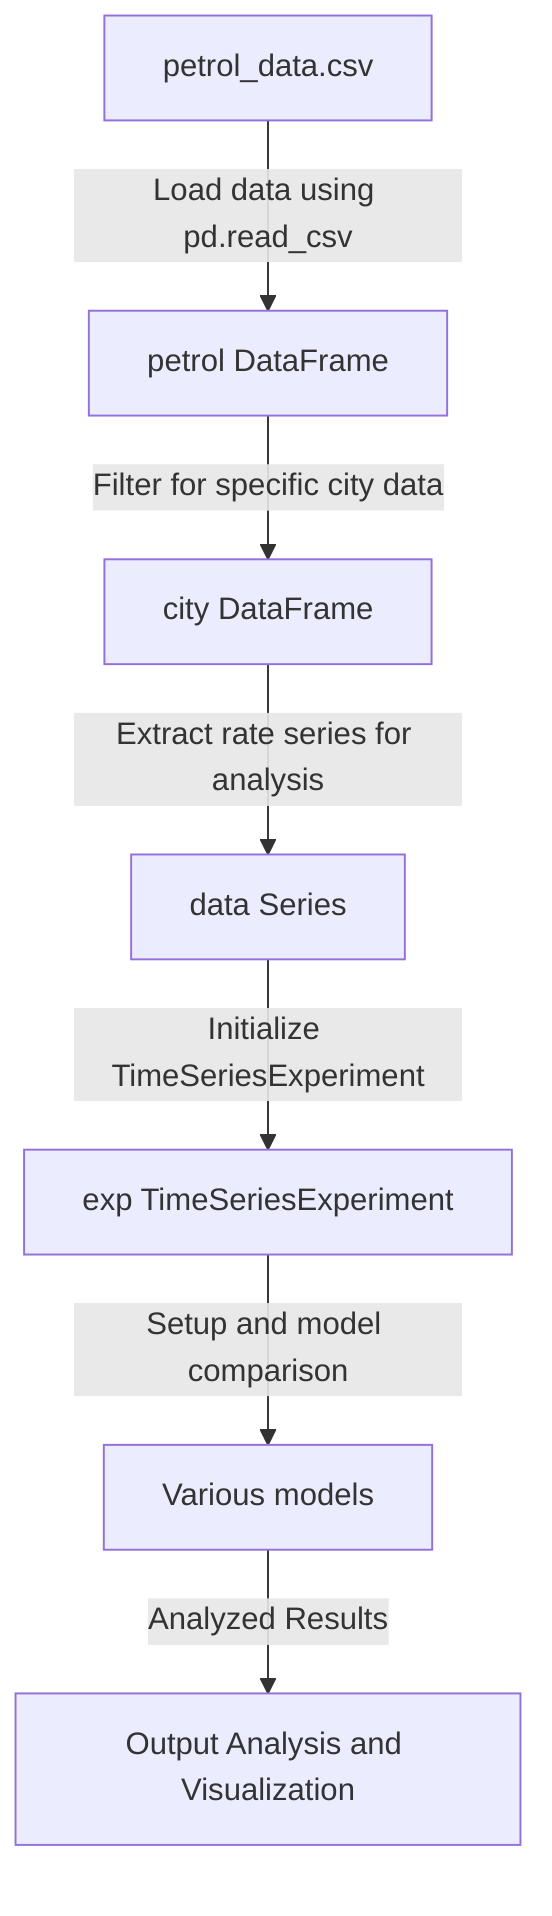%% This Mermaid diagram sketches the data flow and processing steps in a data science notebook
flowchart TD

  %% Data Source Node
  A["petrol_data.csv"] --> |"Load data using pd.read_csv"| B["petrol DataFrame"]
  %% petrol_data.csv: Data source containing petrol price data
  %% petrol: DataFrame containing loaded data

  B --> |"Filter for specific city data"| C["city DataFrame"]
  %% city: Filtered DataFrame for a specific city

  C --> |"Extract rate series for analysis"| D["data Series"]
  %% data: Series for time series analysis

  D --> |"Initialize TimeSeriesExperiment"| E["exp TimeSeriesExperiment"]
  %% exp: Object for managing time series experiments

  E --> |"Setup and model comparison"| F["Various models"]
  %% Various models: Models compared using the time series data
  F -- "Analyzed Results" --> G["Output Analysis and Visualization"]